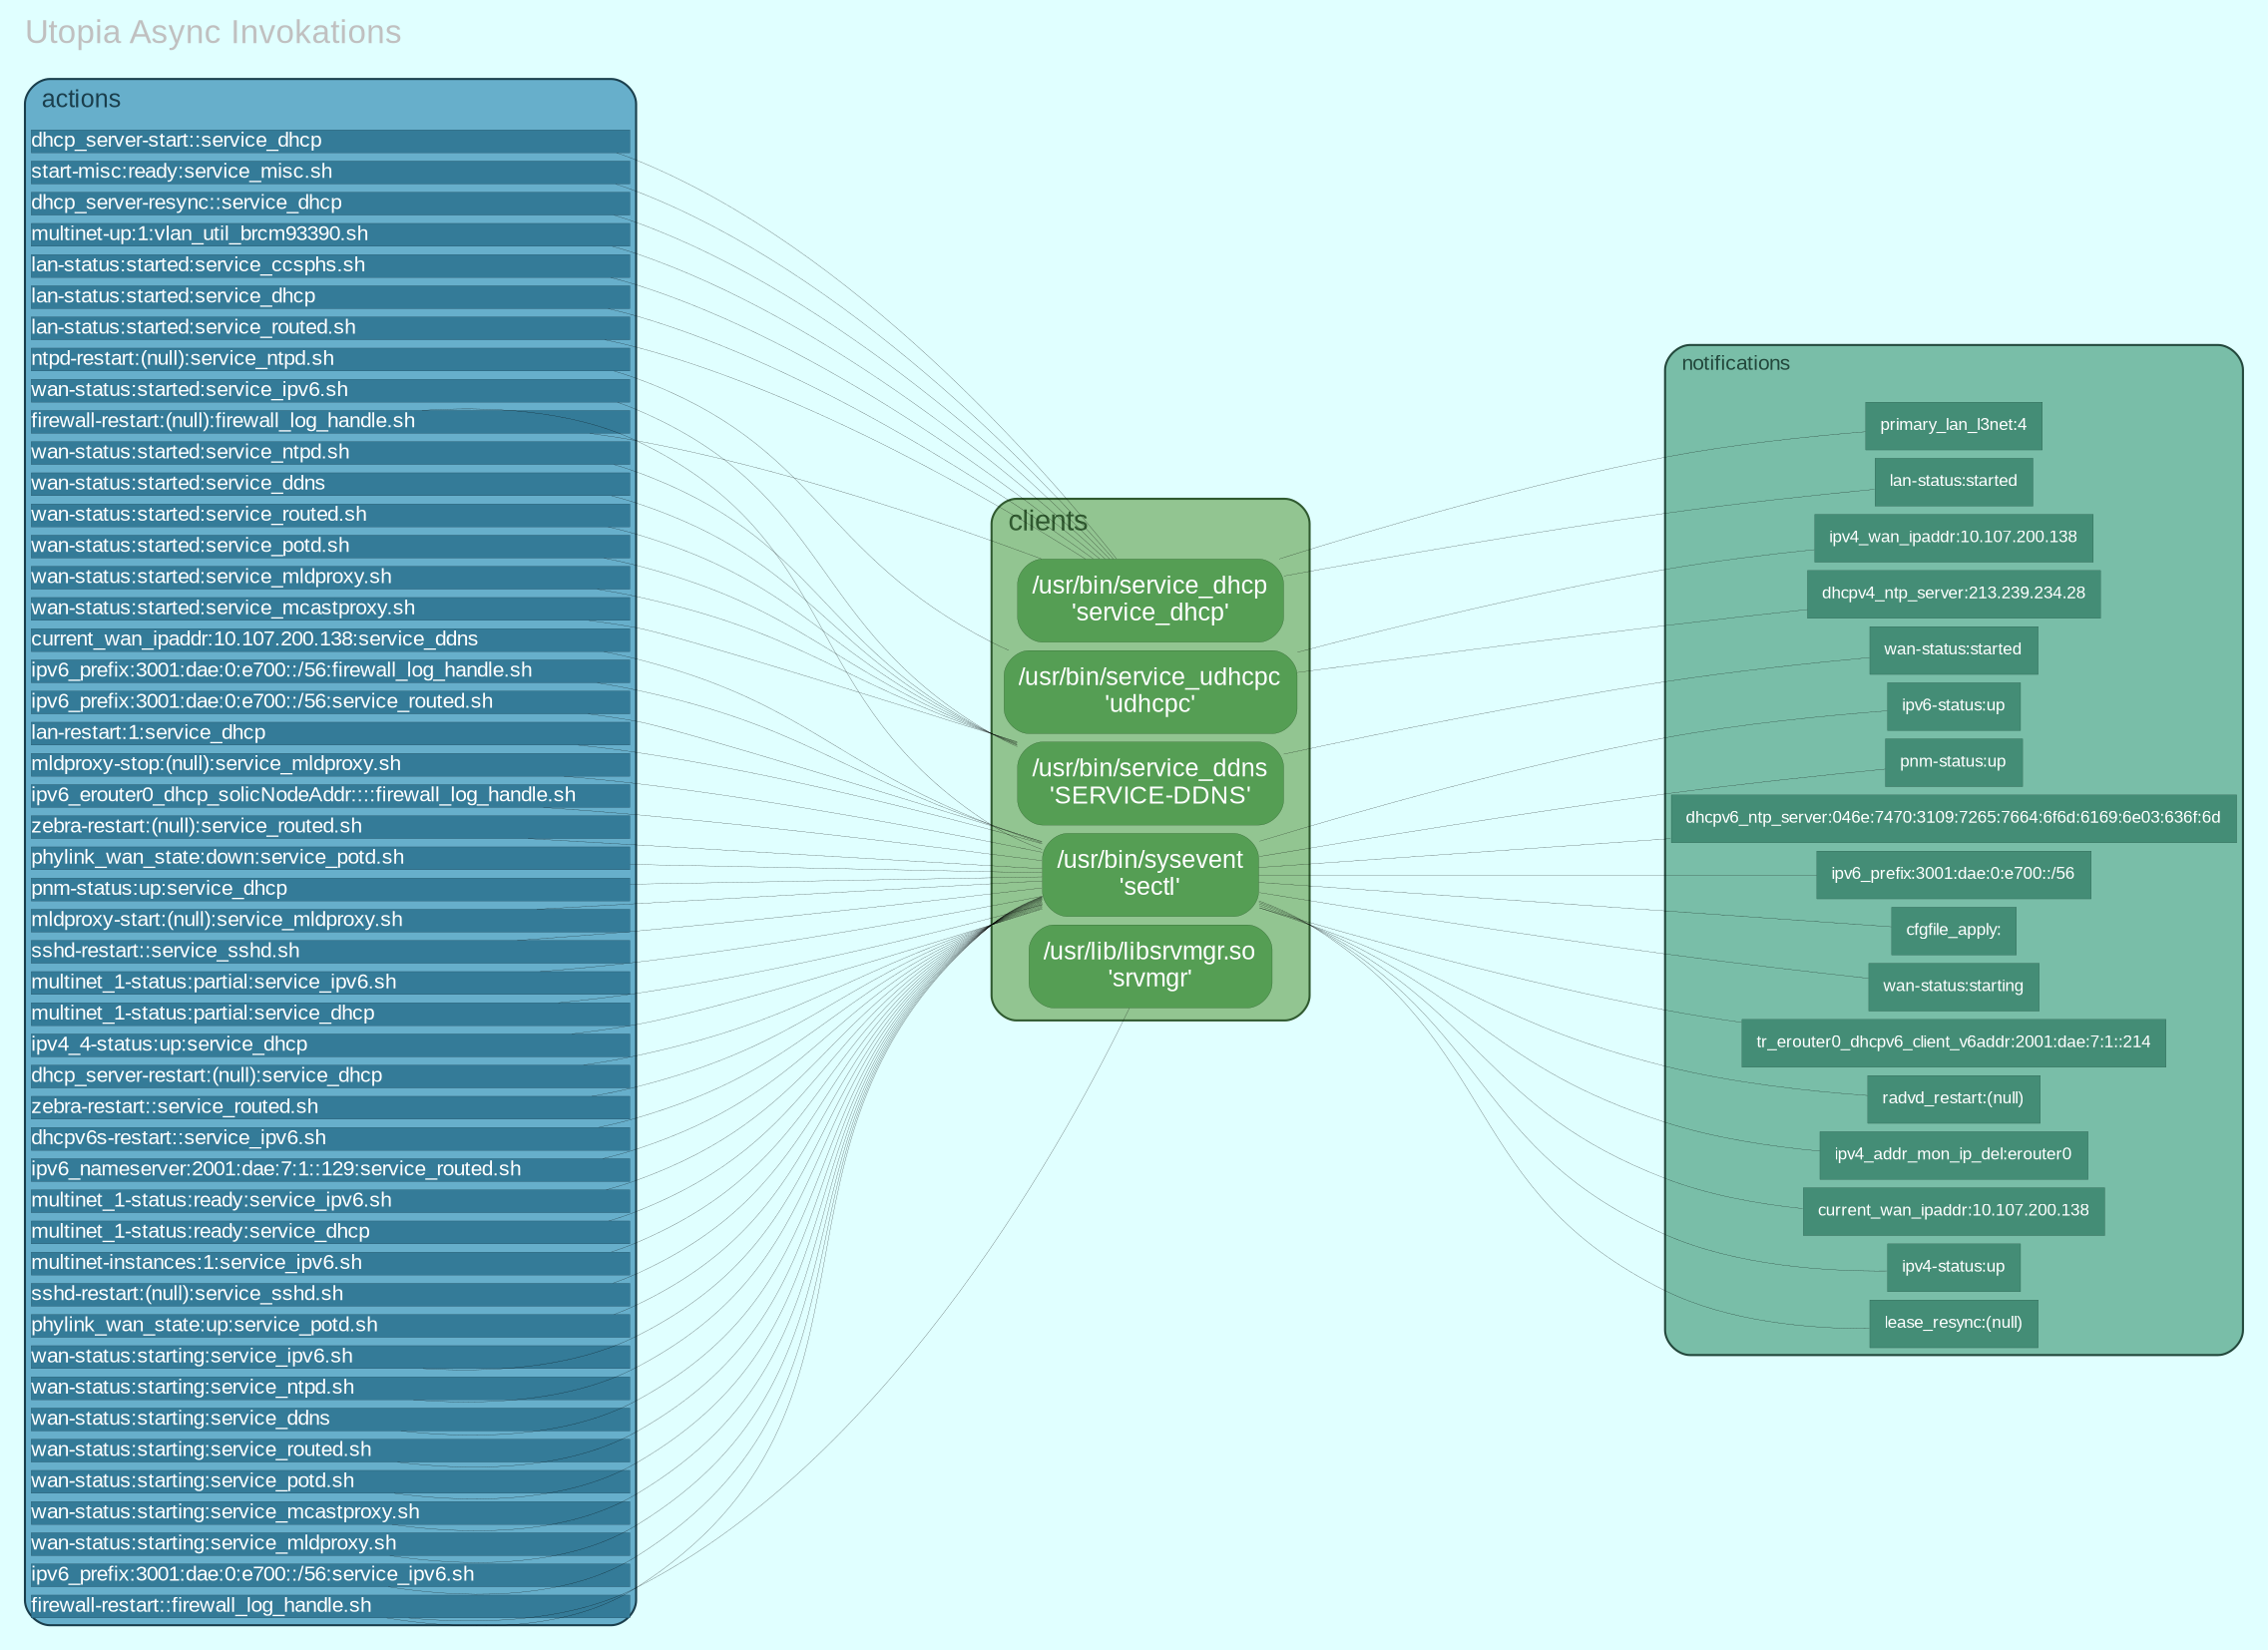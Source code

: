 digraph {
bgcolor=lightcyan
rankdir=LR
nodesep="0.05"
ranksep="2.5"
fontname="Arial"; fontsize=16; fontcolor=grey
label="Utopia Async Invokations"
labelloc=top
labeljust="l"
edge [color=black arrowsize=0.5 penwidth=0.1]
subgraph cluster_f37bd2f66651e7d46f6d38440f2bc5dd {
margin=3;
penwidth=1.0;
fillcolor="#79BEA8";
color="#23483C";
fontcolor="#23483C";
fontsize=10;
node[fontname="Arial" height=0 margin="0.1" penwidth=0.1];
label="notifications\l";
style="filled, rounded";
_fac04ca68a48af91f0290001604a2463 [label="" shape=plaintext style=invisible]
_3c329a067e241f3032cf69849a2c88f7 [label="pnm-status:up\l" fontsize=8 style="filled" width="0" shape="box" fillcolor="#448D76" color="#093426" fontcolor="white" tooltip="" URL=""]
_3c329a067e241f3032cf69849a2c88f7 [label="pnm-status:up\l" fontsize=8 style="filled" width="0" shape="box" fillcolor="#448D76" color="#093426" fontcolor="white" tooltip="" URL=""]
_0e17053ff88d0646b2350cfd848bcee3 [label="primary_lan_l3net:4\l" fontsize=8 style="filled" width="0" shape="box" fillcolor="#448D76" color="#093426" fontcolor="white" tooltip="" URL=""]
_0e17053ff88d0646b2350cfd848bcee3 [label="primary_lan_l3net:4\l" fontsize=8 style="filled" width="0" shape="box" fillcolor="#448D76" color="#093426" fontcolor="white" tooltip="" URL=""]
_b1e5fdb8fa8aa3b5d01f1e6d39594324 [label="lan-status:started\l" fontsize=8 style="filled" width="0" shape="box" fillcolor="#448D76" color="#093426" fontcolor="white" tooltip="" URL=""]
_b1e5fdb8fa8aa3b5d01f1e6d39594324 [label="lan-status:started\l" fontsize=8 style="filled" width="0" shape="box" fillcolor="#448D76" color="#093426" fontcolor="white" tooltip="" URL=""]
_b1e5fdb8fa8aa3b5d01f1e6d39594324 [label="lan-status:started\l" fontsize=8 style="filled" width="0" shape="box" fillcolor="#448D76" color="#093426" fontcolor="white" tooltip="" URL=""]
_b1e5fdb8fa8aa3b5d01f1e6d39594324 [label="lan-status:started\l" fontsize=8 style="filled" width="0" shape="box" fillcolor="#448D76" color="#093426" fontcolor="white" tooltip="" URL=""]
_ac2fa553aedc468ef2ad36b5b6981d0d [label="cfgfile_apply:\l" fontsize=8 style="filled" width="0" shape="box" fillcolor="#448D76" color="#093426" fontcolor="white" tooltip="" URL=""]
_ac2fa553aedc468ef2ad36b5b6981d0d [label="cfgfile_apply:\l" fontsize=8 style="filled" width="0" shape="box" fillcolor="#448D76" color="#093426" fontcolor="white" tooltip="" URL=""]
_e1937a0febe52ea6ca07fad7800ee472 [label="wan-status:starting\l" fontsize=8 style="filled" width="0" shape="box" fillcolor="#448D76" color="#093426" fontcolor="white" tooltip="" URL=""]
_e1937a0febe52ea6ca07fad7800ee472 [label="wan-status:starting\l" fontsize=8 style="filled" width="0" shape="box" fillcolor="#448D76" color="#093426" fontcolor="white" tooltip="" URL=""]
_e1937a0febe52ea6ca07fad7800ee472 [label="wan-status:starting\l" fontsize=8 style="filled" width="0" shape="box" fillcolor="#448D76" color="#093426" fontcolor="white" tooltip="" URL=""]
_e1937a0febe52ea6ca07fad7800ee472 [label="wan-status:starting\l" fontsize=8 style="filled" width="0" shape="box" fillcolor="#448D76" color="#093426" fontcolor="white" tooltip="" URL=""]
_e1937a0febe52ea6ca07fad7800ee472 [label="wan-status:starting\l" fontsize=8 style="filled" width="0" shape="box" fillcolor="#448D76" color="#093426" fontcolor="white" tooltip="" URL=""]
_e1937a0febe52ea6ca07fad7800ee472 [label="wan-status:starting\l" fontsize=8 style="filled" width="0" shape="box" fillcolor="#448D76" color="#093426" fontcolor="white" tooltip="" URL=""]
_1ad9a9480850d67bf7b236b728a671ea [label="ipv4_wan_ipaddr:10.107.200.138\l" fontsize=8 style="filled" width="0" shape="box" fillcolor="#448D76" color="#093426" fontcolor="white" tooltip="" URL=""]
_1ad9a9480850d67bf7b236b728a671ea [label="ipv4_wan_ipaddr:10.107.200.138\l" fontsize=8 style="filled" width="0" shape="box" fillcolor="#448D76" color="#093426" fontcolor="white" tooltip="" URL=""]
_2e50c80fedfea8a646bcc1494fcd6537 [label="dhcpv4_ntp_server:213.239.234.28\l" fontsize=8 style="filled" width="0" shape="box" fillcolor="#448D76" color="#093426" fontcolor="white" tooltip="" URL=""]
_2e50c80fedfea8a646bcc1494fcd6537 [label="dhcpv4_ntp_server:213.239.234.28\l" fontsize=8 style="filled" width="0" shape="box" fillcolor="#448D76" color="#093426" fontcolor="white" tooltip="" URL=""]
_626dde08eb05f6dfd3650a9c294768b2 [label="ipv4_addr_mon_ip_del:erouter0\l" fontsize=8 style="filled" width="0" shape="box" fillcolor="#448D76" color="#093426" fontcolor="white" tooltip="" URL=""]
_626dde08eb05f6dfd3650a9c294768b2 [label="ipv4_addr_mon_ip_del:erouter0\l" fontsize=8 style="filled" width="0" shape="box" fillcolor="#448D76" color="#093426" fontcolor="white" tooltip="" URL=""]
_3393e8ad8b29d4493dabca66b53cec09 [label="current_wan_ipaddr:10.107.200.138\l" fontsize=8 style="filled" width="0" shape="box" fillcolor="#448D76" color="#093426" fontcolor="white" tooltip="" URL=""]
_3393e8ad8b29d4493dabca66b53cec09 [label="current_wan_ipaddr:10.107.200.138\l" fontsize=8 style="filled" width="0" shape="box" fillcolor="#448D76" color="#093426" fontcolor="white" tooltip="" URL=""]
_726099c2e3489213f5b61d3b6687c918 [label="ipv4-status:up\l" fontsize=8 style="filled" width="0" shape="box" fillcolor="#448D76" color="#093426" fontcolor="white" tooltip="" URL=""]
_726099c2e3489213f5b61d3b6687c918 [label="ipv4-status:up\l" fontsize=8 style="filled" width="0" shape="box" fillcolor="#448D76" color="#093426" fontcolor="white" tooltip="" URL=""]
_b353c100c7d9d88b52eb5f35501679d6 [label="wan-status:started\l" fontsize=8 style="filled" width="0" shape="box" fillcolor="#448D76" color="#093426" fontcolor="white" tooltip="" URL=""]
_b353c100c7d9d88b52eb5f35501679d6 [label="wan-status:started\l" fontsize=8 style="filled" width="0" shape="box" fillcolor="#448D76" color="#093426" fontcolor="white" tooltip="" URL=""]
_b353c100c7d9d88b52eb5f35501679d6 [label="wan-status:started\l" fontsize=8 style="filled" width="0" shape="box" fillcolor="#448D76" color="#093426" fontcolor="white" tooltip="" URL=""]
_b353c100c7d9d88b52eb5f35501679d6 [label="wan-status:started\l" fontsize=8 style="filled" width="0" shape="box" fillcolor="#448D76" color="#093426" fontcolor="white" tooltip="" URL=""]
_b353c100c7d9d88b52eb5f35501679d6 [label="wan-status:started\l" fontsize=8 style="filled" width="0" shape="box" fillcolor="#448D76" color="#093426" fontcolor="white" tooltip="" URL=""]
_b353c100c7d9d88b52eb5f35501679d6 [label="wan-status:started\l" fontsize=8 style="filled" width="0" shape="box" fillcolor="#448D76" color="#093426" fontcolor="white" tooltip="" URL=""]
_db7af904130b03562810dff10ef427d9 [label="ipv6-status:up\l" fontsize=8 style="filled" width="0" shape="box" fillcolor="#448D76" color="#093426" fontcolor="white" tooltip="" URL=""]
_db7af904130b03562810dff10ef427d9 [label="ipv6-status:up\l" fontsize=8 style="filled" width="0" shape="box" fillcolor="#448D76" color="#093426" fontcolor="white" tooltip="" URL=""]
_070e1011ea8ab6c9c1315736f24f5ca8 [label="dhcpv6_ntp_server:046e:7470:3109:7265:7664:6f6d:6169:6e03:636f:6d\l" fontsize=8 style="filled" width="0" shape="box" fillcolor="#448D76" color="#093426" fontcolor="white" tooltip="" URL=""]
_070e1011ea8ab6c9c1315736f24f5ca8 [label="dhcpv6_ntp_server:046e:7470:3109:7265:7664:6f6d:6169:6e03:636f:6d\l" fontsize=8 style="filled" width="0" shape="box" fillcolor="#448D76" color="#093426" fontcolor="white" tooltip="" URL=""]
_009dbc3da5a9f121b88b01ded0e8d5de [label="ipv6_prefix:3001:dae:0:e700::/56\l" fontsize=8 style="filled" width="0" shape="box" fillcolor="#448D76" color="#093426" fontcolor="white" tooltip="" URL=""]
_009dbc3da5a9f121b88b01ded0e8d5de [label="ipv6_prefix:3001:dae:0:e700::/56\l" fontsize=8 style="filled" width="0" shape="box" fillcolor="#448D76" color="#093426" fontcolor="white" tooltip="" URL=""]
_d4f0f4b0286e64a50ca5b51855c63e71 [label="tr_erouter0_dhcpv6_client_v6addr:2001:dae:7:1::214\l" fontsize=8 style="filled" width="0" shape="box" fillcolor="#448D76" color="#093426" fontcolor="white" tooltip="" URL=""]
_d4f0f4b0286e64a50ca5b51855c63e71 [label="tr_erouter0_dhcpv6_client_v6addr:2001:dae:7:1::214\l" fontsize=8 style="filled" width="0" shape="box" fillcolor="#448D76" color="#093426" fontcolor="white" tooltip="" URL=""]
_42e8f4113e0d9dae059863857e86027c [label="radvd_restart:(null)\l" fontsize=8 style="filled" width="0" shape="box" fillcolor="#448D76" color="#093426" fontcolor="white" tooltip="" URL=""]
_42e8f4113e0d9dae059863857e86027c [label="radvd_restart:(null)\l" fontsize=8 style="filled" width="0" shape="box" fillcolor="#448D76" color="#093426" fontcolor="white" tooltip="" URL=""]
_eb005f4e735e49f7ee9ad081ce15c349 [label="lease_resync:(null)\l" fontsize=8 style="filled" width="0" shape="box" fillcolor="#448D76" color="#093426" fontcolor="white" tooltip="" URL=""]
_eb005f4e735e49f7ee9ad081ce15c349 [label="lease_resync:(null)\l" fontsize=8 style="filled" width="0" shape="box" fillcolor="#448D76" color="#093426" fontcolor="white" tooltip="" URL=""]
_eb005f4e735e49f7ee9ad081ce15c349 [label="lease_resync:(null)\l" fontsize=8 style="filled" width="0" shape="box" fillcolor="#448D76" color="#093426" fontcolor="white" tooltip="" URL=""]
_eb005f4e735e49f7ee9ad081ce15c349 [label="lease_resync:(null)\l" fontsize=8 style="filled" width="0" shape="box" fillcolor="#448D76" color="#093426" fontcolor="white" tooltip="" URL=""]
_eb005f4e735e49f7ee9ad081ce15c349 [label="lease_resync:(null)\l" fontsize=8 style="filled" width="0" shape="box" fillcolor="#448D76" color="#093426" fontcolor="white" tooltip="" URL=""]
_eb005f4e735e49f7ee9ad081ce15c349 [label="lease_resync:(null)\l" fontsize=8 style="filled" width="0" shape="box" fillcolor="#448D76" color="#093426" fontcolor="white" tooltip="" URL=""]
}
subgraph cluster_fac04ca68a48af91f0290001604a2463 {
margin=6;
penwidth=1.0;
fillcolor="#92C591";
color="#305A30";
fontcolor="#305A30";
fontsize=14;
node[fontname="Arial" height=0 margin="0.1" penwidth=0.1];
label="clients\l";
style="filled, rounded";
_fac04ca68a48af91f0290001604a2463 [label="" shape=plaintext style=invisible]
_5309a5e663f34a4bd54178ec47889544 [label="/usr/bin/sysevent
'sectl'" fontsize=12 style="filled,rounded" width="0" shape="box" fillcolor="#559E54" color="#0A3409" fontcolor="white" tooltip="" URL=""]
_d8b331abc3de4eadb9f080a5a0278e9f [label="/usr/bin/service_dhcp
'service_dhcp'" fontsize=12 style="filled,rounded" width="0" shape="box" fillcolor="#559E54" color="#0A3409" fontcolor="white" tooltip="" URL=""]
_970233f95240248336c896460f8e9f4a [label="/usr/bin/service_udhcpc
'udhcpc'" fontsize=12 style="filled,rounded" width="0" shape="box" fillcolor="#559E54" color="#0A3409" fontcolor="white" tooltip="" URL=""]
_21980215d51c34f409119a0ee393ed45 [label="/usr/bin/service_ddns
'SERVICE-DDNS'" fontsize=12 style="filled,rounded" width="0" shape="box" fillcolor="#559E54" color="#0A3409" fontcolor="white" tooltip="" URL=""]
_5a866a3c20430e95efea4e114b9810aa [label="/usr/lib/libsrvmgr.so
'srvmgr'" fontsize=12 style="filled,rounded" width="0" shape="box" fillcolor="#559E54" color="#0A3409" fontcolor="white" tooltip="" URL=""]
}
subgraph cluster_ebb67a4271abe715344471b0f16321f6 {
margin=3;
penwidth=1.0;
fillcolor="#67AFCB";
color="#1A3E4C";
fontcolor="#1A3E4C";
fontsize=12;
node[fontname="Arial" height=0 margin=0 penwidth=0.1];
label="actions\l";
style="filled,rounded";
_fac04ca68a48af91f0290001604a2463 [label="" shape=plaintext style=invisible]
_193ef799d687ba9b28fde0c62f8f84d3 [label="phylink_wan_state:down:service_potd.sh\l" fontsize=10 style="filled" width="4" shape="box" fillcolor="#347B98" color="#092834" fontcolor="white" tooltip="" URL=""]
_193ef799d687ba9b28fde0c62f8f84d3 [label="phylink_wan_state:down:service_potd.sh\l" fontsize=10 style="filled" width="4" shape="box" fillcolor="#347B98" color="#092834" fontcolor="white" tooltip="" URL=""]
_454972dec10de0a339fbe444a8265b8e [label="pnm-status:up:service_dhcp\l" fontsize=10 style="filled" width="4" shape="box" fillcolor="#347B98" color="#092834" fontcolor="white" tooltip="" URL=""]
_454972dec10de0a339fbe444a8265b8e [label="pnm-status:up:service_dhcp\l" fontsize=10 style="filled" width="4" shape="box" fillcolor="#347B98" color="#092834" fontcolor="white" tooltip="" URL=""]
_4c7faaacdeb9d8c80bbb0abb7b6c7f82 [label="dhcp_server-resync::service_dhcp\l" fontsize=10 style="filled" width="4" shape="box" fillcolor="#347B98" color="#092834" fontcolor="white" tooltip="" URL=""]
_4c7faaacdeb9d8c80bbb0abb7b6c7f82 [label="dhcp_server-resync::service_dhcp\l" fontsize=10 style="filled" width="4" shape="box" fillcolor="#347B98" color="#092834" fontcolor="white" tooltip="" URL=""]
_dcc14764c638189286424af95599416b [label="multinet-up:1:vlan_util_brcm93390.sh\l" fontsize=10 style="filled" width="4" shape="box" fillcolor="#347B98" color="#092834" fontcolor="white" tooltip="" URL=""]
_dcc14764c638189286424af95599416b [label="multinet-up:1:vlan_util_brcm93390.sh\l" fontsize=10 style="filled" width="4" shape="box" fillcolor="#347B98" color="#092834" fontcolor="white" tooltip="" URL=""]
_d1c628af1f12371b9862c7e75b337c0c [label="multinet_1-status:partial:service_ipv6.sh\l" fontsize=10 style="filled" width="4" shape="box" fillcolor="#347B98" color="#092834" fontcolor="white" tooltip="" URL=""]
_d1c628af1f12371b9862c7e75b337c0c [label="multinet_1-status:partial:service_ipv6.sh\l" fontsize=10 style="filled" width="4" shape="box" fillcolor="#347B98" color="#092834" fontcolor="white" tooltip="" URL=""]
_9ab2899d235b9fe78f6b959adb327376 [label="multinet_1-status:partial:service_dhcp\l" fontsize=10 style="filled" width="4" shape="box" fillcolor="#347B98" color="#092834" fontcolor="white" tooltip="" URL=""]
_9ab2899d235b9fe78f6b959adb327376 [label="multinet_1-status:partial:service_dhcp\l" fontsize=10 style="filled" width="4" shape="box" fillcolor="#347B98" color="#092834" fontcolor="white" tooltip="" URL=""]
_242cecb563d04a5a5da77ee3d800ed66 [label="ipv4_4-status:up:service_dhcp\l" fontsize=10 style="filled" width="4" shape="box" fillcolor="#347B98" color="#092834" fontcolor="white" tooltip="" URL=""]
_242cecb563d04a5a5da77ee3d800ed66 [label="ipv4_4-status:up:service_dhcp\l" fontsize=10 style="filled" width="4" shape="box" fillcolor="#347B98" color="#092834" fontcolor="white" tooltip="" URL=""]
_0fee472a6586e28c1eb4291ddeadf7a0 [label="lan-status:started:service_ccsphs.sh\l" fontsize=10 style="filled" width="4" shape="box" fillcolor="#347B98" color="#092834" fontcolor="white" tooltip="" URL=""]
_200eab89582a5148abf9f83149f18b7c [label="lan-status:started:service_dhcp\l" fontsize=10 style="filled" width="4" shape="box" fillcolor="#347B98" color="#092834" fontcolor="white" tooltip="" URL=""]
_f624f7d3e042a43f67b4e21d0f7ef67b [label="lan-status:started:service_routed.sh\l" fontsize=10 style="filled" width="4" shape="box" fillcolor="#347B98" color="#092834" fontcolor="white" tooltip="" URL=""]
_0fee472a6586e28c1eb4291ddeadf7a0 [label="lan-status:started:service_ccsphs.sh\l" fontsize=10 style="filled" width="4" shape="box" fillcolor="#347B98" color="#092834" fontcolor="white" tooltip="" URL=""]
_200eab89582a5148abf9f83149f18b7c [label="lan-status:started:service_dhcp\l" fontsize=10 style="filled" width="4" shape="box" fillcolor="#347B98" color="#092834" fontcolor="white" tooltip="" URL=""]
_f624f7d3e042a43f67b4e21d0f7ef67b [label="lan-status:started:service_routed.sh\l" fontsize=10 style="filled" width="4" shape="box" fillcolor="#347B98" color="#092834" fontcolor="white" tooltip="" URL=""]
_9cdc64eea1d68528b2fc2d6e93c57579 [label="dhcp_server-start::service_dhcp\l" fontsize=10 style="filled" width="4" shape="box" fillcolor="#347B98" color="#092834" fontcolor="white" tooltip="" URL=""]
_9cdc64eea1d68528b2fc2d6e93c57579 [label="dhcp_server-start::service_dhcp\l" fontsize=10 style="filled" width="4" shape="box" fillcolor="#347B98" color="#092834" fontcolor="white" tooltip="" URL=""]
_b708ffc35f0abbc9303f6d63c2d9d5ad [label="multinet_1-status:ready:service_ipv6.sh\l" fontsize=10 style="filled" width="4" shape="box" fillcolor="#347B98" color="#092834" fontcolor="white" tooltip="" URL=""]
_20d3df83d8870db0cf99cf86bd5787e8 [label="multinet_1-status:ready:service_dhcp\l" fontsize=10 style="filled" width="4" shape="box" fillcolor="#347B98" color="#092834" fontcolor="white" tooltip="" URL=""]
_b708ffc35f0abbc9303f6d63c2d9d5ad [label="multinet_1-status:ready:service_ipv6.sh\l" fontsize=10 style="filled" width="4" shape="box" fillcolor="#347B98" color="#092834" fontcolor="white" tooltip="" URL=""]
_20d3df83d8870db0cf99cf86bd5787e8 [label="multinet_1-status:ready:service_dhcp\l" fontsize=10 style="filled" width="4" shape="box" fillcolor="#347B98" color="#092834" fontcolor="white" tooltip="" URL=""]
_9c1f538432ca007c5f148f912fedfdc2 [label="multinet-instances:1:service_ipv6.sh\l" fontsize=10 style="filled" width="4" shape="box" fillcolor="#347B98" color="#092834" fontcolor="white" tooltip="" URL=""]
_9c1f538432ca007c5f148f912fedfdc2 [label="multinet-instances:1:service_ipv6.sh\l" fontsize=10 style="filled" width="4" shape="box" fillcolor="#347B98" color="#092834" fontcolor="white" tooltip="" URL=""]
_9417f520551002424cd845e1a845134a [label="firewall-restart::firewall_log_handle.sh\l" fontsize=10 style="filled" width="4" shape="box" fillcolor="#347B98" color="#092834" fontcolor="white" tooltip="" URL=""]
_9417f520551002424cd845e1a845134a [label="firewall-restart::firewall_log_handle.sh\l" fontsize=10 style="filled" width="4" shape="box" fillcolor="#347B98" color="#092834" fontcolor="white" tooltip="" URL=""]
_72c4d1fc3150ee8126844a5796dbafaa [label="sshd-restart:(null):service_sshd.sh\l" fontsize=10 style="filled" width="4" shape="box" fillcolor="#347B98" color="#092834" fontcolor="white" tooltip="" URL=""]
_72c4d1fc3150ee8126844a5796dbafaa [label="sshd-restart:(null):service_sshd.sh\l" fontsize=10 style="filled" width="4" shape="box" fillcolor="#347B98" color="#092834" fontcolor="white" tooltip="" URL=""]
_c8c8c92b31a3e5bcb3dcb62a0e50f552 [label="phylink_wan_state:up:service_potd.sh\l" fontsize=10 style="filled" width="4" shape="box" fillcolor="#347B98" color="#092834" fontcolor="white" tooltip="" URL=""]
_c8c8c92b31a3e5bcb3dcb62a0e50f552 [label="phylink_wan_state:up:service_potd.sh\l" fontsize=10 style="filled" width="4" shape="box" fillcolor="#347B98" color="#092834" fontcolor="white" tooltip="" URL=""]
_bde9546534fddac83508f8d0fe1bff3b [label="wan-status:starting:service_ipv6.sh\l" fontsize=10 style="filled" width="4" shape="box" fillcolor="#347B98" color="#092834" fontcolor="white" tooltip="" URL=""]
_faa13d298a942f25cb4f3d1b26346e24 [label="wan-status:starting:service_ntpd.sh\l" fontsize=10 style="filled" width="4" shape="box" fillcolor="#347B98" color="#092834" fontcolor="white" tooltip="" URL=""]
_bde9546534fddac83508f8d0fe1bff3b [label="wan-status:starting:service_ipv6.sh\l" fontsize=10 style="filled" width="4" shape="box" fillcolor="#347B98" color="#092834" fontcolor="white" tooltip="" URL=""]
_8f2de62466a4ac6863d1c61497991d2d [label="wan-status:starting:service_ddns\l" fontsize=10 style="filled" width="4" shape="box" fillcolor="#347B98" color="#092834" fontcolor="white" tooltip="" URL=""]
_ab984852639f7febe7006643431a321f [label="wan-status:starting:service_routed.sh\l" fontsize=10 style="filled" width="4" shape="box" fillcolor="#347B98" color="#092834" fontcolor="white" tooltip="" URL=""]
_faa13d298a942f25cb4f3d1b26346e24 [label="wan-status:starting:service_ntpd.sh\l" fontsize=10 style="filled" width="4" shape="box" fillcolor="#347B98" color="#092834" fontcolor="white" tooltip="" URL=""]
_36e7faa32cefac7bc7bf32151223d803 [label="wan-status:starting:service_potd.sh\l" fontsize=10 style="filled" width="4" shape="box" fillcolor="#347B98" color="#092834" fontcolor="white" tooltip="" URL=""]
_8f2de62466a4ac6863d1c61497991d2d [label="wan-status:starting:service_ddns\l" fontsize=10 style="filled" width="4" shape="box" fillcolor="#347B98" color="#092834" fontcolor="white" tooltip="" URL=""]
_ab984852639f7febe7006643431a321f [label="wan-status:starting:service_routed.sh\l" fontsize=10 style="filled" width="4" shape="box" fillcolor="#347B98" color="#092834" fontcolor="white" tooltip="" URL=""]
_36e7faa32cefac7bc7bf32151223d803 [label="wan-status:starting:service_potd.sh\l" fontsize=10 style="filled" width="4" shape="box" fillcolor="#347B98" color="#092834" fontcolor="white" tooltip="" URL=""]
_fc0abf2f3105b7763b2bb03c96e4fe5e [label="wan-status:starting:service_mcastproxy.sh\l" fontsize=10 style="filled" width="4" shape="box" fillcolor="#347B98" color="#092834" fontcolor="white" tooltip="" URL=""]
_b25b96d4fbc498740e34f2c9de07d208 [label="wan-status:starting:service_mldproxy.sh\l" fontsize=10 style="filled" width="4" shape="box" fillcolor="#347B98" color="#092834" fontcolor="white" tooltip="" URL=""]
_fc0abf2f3105b7763b2bb03c96e4fe5e [label="wan-status:starting:service_mcastproxy.sh\l" fontsize=10 style="filled" width="4" shape="box" fillcolor="#347B98" color="#092834" fontcolor="white" tooltip="" URL=""]
_b25b96d4fbc498740e34f2c9de07d208 [label="wan-status:starting:service_mldproxy.sh\l" fontsize=10 style="filled" width="4" shape="box" fillcolor="#347B98" color="#092834" fontcolor="white" tooltip="" URL=""]
_40063e5fdc820f18c595fba620f9ed32 [label="ntpd-restart:(null):service_ntpd.sh\l" fontsize=10 style="filled" width="4" shape="box" fillcolor="#347B98" color="#092834" fontcolor="white" tooltip="" URL=""]
_40063e5fdc820f18c595fba620f9ed32 [label="ntpd-restart:(null):service_ntpd.sh\l" fontsize=10 style="filled" width="4" shape="box" fillcolor="#347B98" color="#092834" fontcolor="white" tooltip="" URL=""]
_00c6de29cfadc1ab7706ce375d52cc4b [label="current_wan_ipaddr:10.107.200.138:service_ddns\l" fontsize=10 style="filled" width="4" shape="box" fillcolor="#347B98" color="#092834" fontcolor="white" tooltip="" URL=""]
_00c6de29cfadc1ab7706ce375d52cc4b [label="current_wan_ipaddr:10.107.200.138:service_ddns\l" fontsize=10 style="filled" width="4" shape="box" fillcolor="#347B98" color="#092834" fontcolor="white" tooltip="" URL=""]
_6ec3c932ef6b9899efb86532c3415dae [label="wan-status:started:service_ipv6.sh\l" fontsize=10 style="filled" width="4" shape="box" fillcolor="#347B98" color="#092834" fontcolor="white" tooltip="" URL=""]
_b8c93d9a1019bf2d1ecc2bdc0689a536 [label="wan-status:started:service_ntpd.sh\l" fontsize=10 style="filled" width="4" shape="box" fillcolor="#347B98" color="#092834" fontcolor="white" tooltip="" URL=""]
_6559c71ce2850ae38b80828cf7224ea3 [label="wan-status:started:service_ddns\l" fontsize=10 style="filled" width="4" shape="box" fillcolor="#347B98" color="#092834" fontcolor="white" tooltip="" URL=""]
_75506224a736be4b9e9578f997048c1e [label="wan-status:started:service_routed.sh\l" fontsize=10 style="filled" width="4" shape="box" fillcolor="#347B98" color="#092834" fontcolor="white" tooltip="" URL=""]
_1e3402d869f7b5e57377217693a1b538 [label="wan-status:started:service_potd.sh\l" fontsize=10 style="filled" width="4" shape="box" fillcolor="#347B98" color="#092834" fontcolor="white" tooltip="" URL=""]
_7233d55fa367194997be5d7ea554b74c [label="wan-status:started:service_mcastproxy.sh\l" fontsize=10 style="filled" width="4" shape="box" fillcolor="#347B98" color="#092834" fontcolor="white" tooltip="" URL=""]
_6ce56b206c040bf717ff515cf38cf513 [label="wan-status:started:service_mldproxy.sh\l" fontsize=10 style="filled" width="4" shape="box" fillcolor="#347B98" color="#092834" fontcolor="white" tooltip="" URL=""]
_6ec3c932ef6b9899efb86532c3415dae [label="wan-status:started:service_ipv6.sh\l" fontsize=10 style="filled" width="4" shape="box" fillcolor="#347B98" color="#092834" fontcolor="white" tooltip="" URL=""]
_b8c93d9a1019bf2d1ecc2bdc0689a536 [label="wan-status:started:service_ntpd.sh\l" fontsize=10 style="filled" width="4" shape="box" fillcolor="#347B98" color="#092834" fontcolor="white" tooltip="" URL=""]
_6559c71ce2850ae38b80828cf7224ea3 [label="wan-status:started:service_ddns\l" fontsize=10 style="filled" width="4" shape="box" fillcolor="#347B98" color="#092834" fontcolor="white" tooltip="" URL=""]
_75506224a736be4b9e9578f997048c1e [label="wan-status:started:service_routed.sh\l" fontsize=10 style="filled" width="4" shape="box" fillcolor="#347B98" color="#092834" fontcolor="white" tooltip="" URL=""]
_1e3402d869f7b5e57377217693a1b538 [label="wan-status:started:service_potd.sh\l" fontsize=10 style="filled" width="4" shape="box" fillcolor="#347B98" color="#092834" fontcolor="white" tooltip="" URL=""]
_7233d55fa367194997be5d7ea554b74c [label="wan-status:started:service_mcastproxy.sh\l" fontsize=10 style="filled" width="4" shape="box" fillcolor="#347B98" color="#092834" fontcolor="white" tooltip="" URL=""]
_6ce56b206c040bf717ff515cf38cf513 [label="wan-status:started:service_mldproxy.sh\l" fontsize=10 style="filled" width="4" shape="box" fillcolor="#347B98" color="#092834" fontcolor="white" tooltip="" URL=""]
_2322863b92bf2896a21577974f764ba1 [label="sshd-restart::service_sshd.sh\l" fontsize=10 style="filled" width="4" shape="box" fillcolor="#347B98" color="#092834" fontcolor="white" tooltip="" URL=""]
_2322863b92bf2896a21577974f764ba1 [label="sshd-restart::service_sshd.sh\l" fontsize=10 style="filled" width="4" shape="box" fillcolor="#347B98" color="#092834" fontcolor="white" tooltip="" URL=""]
_1b440275657296e5da8a702739b3250c [label="dhcp_server-restart:(null):service_dhcp\l" fontsize=10 style="filled" width="4" shape="box" fillcolor="#347B98" color="#092834" fontcolor="white" tooltip="" URL=""]
_1b440275657296e5da8a702739b3250c [label="dhcp_server-restart:(null):service_dhcp\l" fontsize=10 style="filled" width="4" shape="box" fillcolor="#347B98" color="#092834" fontcolor="white" tooltip="" URL=""]
_d1e4a3ece4737e3d580e28f105b6e65e [label="firewall-restart:(null):firewall_log_handle.sh\l" fontsize=10 style="filled" width="4" shape="box" fillcolor="#347B98" color="#092834" fontcolor="white" tooltip="" URL=""]
_d1e4a3ece4737e3d580e28f105b6e65e [label="firewall-restart:(null):firewall_log_handle.sh\l" fontsize=10 style="filled" width="4" shape="box" fillcolor="#347B98" color="#092834" fontcolor="white" tooltip="" URL=""]
_15c872d829eb7e8b526881f517ae55b4 [label="start-misc:ready:service_misc.sh\l" fontsize=10 style="filled" width="4" shape="box" fillcolor="#347B98" color="#092834" fontcolor="white" tooltip="" URL=""]
_15c872d829eb7e8b526881f517ae55b4 [label="start-misc:ready:service_misc.sh\l" fontsize=10 style="filled" width="4" shape="box" fillcolor="#347B98" color="#092834" fontcolor="white" tooltip="" URL=""]
_d1e4a3ece4737e3d580e28f105b6e65e [label="firewall-restart:(null):firewall_log_handle.sh\l" fontsize=10 style="filled" width="4" shape="box" fillcolor="#347B98" color="#092834" fontcolor="white" tooltip="" URL=""]
_d1e4a3ece4737e3d580e28f105b6e65e [label="firewall-restart:(null):firewall_log_handle.sh\l" fontsize=10 style="filled" width="4" shape="box" fillcolor="#347B98" color="#092834" fontcolor="white" tooltip="" URL=""]
_d1e4a3ece4737e3d580e28f105b6e65e [label="firewall-restart:(null):firewall_log_handle.sh\l" fontsize=10 style="filled" width="4" shape="box" fillcolor="#347B98" color="#092834" fontcolor="white" tooltip="" URL=""]
_d1e4a3ece4737e3d580e28f105b6e65e [label="firewall-restart:(null):firewall_log_handle.sh\l" fontsize=10 style="filled" width="4" shape="box" fillcolor="#347B98" color="#092834" fontcolor="white" tooltip="" URL=""]
_8abe19cf398563e06f1693f95503c1ea [label="ipv6_nameserver:2001:dae:7:1::129:service_routed.sh\l" fontsize=10 style="filled" width="4" shape="box" fillcolor="#347B98" color="#092834" fontcolor="white" tooltip="" URL=""]
_8abe19cf398563e06f1693f95503c1ea [label="ipv6_nameserver:2001:dae:7:1::129:service_routed.sh\l" fontsize=10 style="filled" width="4" shape="box" fillcolor="#347B98" color="#092834" fontcolor="white" tooltip="" URL=""]
_7aa9c395e9618217dd38c16d608cd0c0 [label="ipv6_prefix:3001:dae:0:e700::/56:service_ipv6.sh\l" fontsize=10 style="filled" width="4" shape="box" fillcolor="#347B98" color="#092834" fontcolor="white" tooltip="" URL=""]
_7aa9c395e9618217dd38c16d608cd0c0 [label="ipv6_prefix:3001:dae:0:e700::/56:service_ipv6.sh\l" fontsize=10 style="filled" width="4" shape="box" fillcolor="#347B98" color="#092834" fontcolor="white" tooltip="" URL=""]
_8362445d0b5fbf560208bb0d41f21ffe [label="ipv6_prefix:3001:dae:0:e700::/56:firewall_log_handle.sh\l" fontsize=10 style="filled" width="4" shape="box" fillcolor="#347B98" color="#092834" fontcolor="white" tooltip="" URL=""]
_8362445d0b5fbf560208bb0d41f21ffe [label="ipv6_prefix:3001:dae:0:e700::/56:firewall_log_handle.sh\l" fontsize=10 style="filled" width="4" shape="box" fillcolor="#347B98" color="#092834" fontcolor="white" tooltip="" URL=""]
_7904e08df87b0d5ae09ab1efb6ed6634 [label="ipv6_prefix:3001:dae:0:e700::/56:service_routed.sh\l" fontsize=10 style="filled" width="4" shape="box" fillcolor="#347B98" color="#092834" fontcolor="white" tooltip="" URL=""]
_7904e08df87b0d5ae09ab1efb6ed6634 [label="ipv6_prefix:3001:dae:0:e700::/56:service_routed.sh\l" fontsize=10 style="filled" width="4" shape="box" fillcolor="#347B98" color="#092834" fontcolor="white" tooltip="" URL=""]
_37bcda52fcfec91c9dd81b6de531cb04 [label="lan-restart:1:service_dhcp\l" fontsize=10 style="filled" width="4" shape="box" fillcolor="#347B98" color="#092834" fontcolor="white" tooltip="" URL=""]
_37bcda52fcfec91c9dd81b6de531cb04 [label="lan-restart:1:service_dhcp\l" fontsize=10 style="filled" width="4" shape="box" fillcolor="#347B98" color="#092834" fontcolor="white" tooltip="" URL=""]
_0da538c9f640084bbd27c287dc72c7a4 [label="mldproxy-stop:(null):service_mldproxy.sh\l" fontsize=10 style="filled" width="4" shape="box" fillcolor="#347B98" color="#092834" fontcolor="white" tooltip="" URL=""]
_0da538c9f640084bbd27c287dc72c7a4 [label="mldproxy-stop:(null):service_mldproxy.sh\l" fontsize=10 style="filled" width="4" shape="box" fillcolor="#347B98" color="#092834" fontcolor="white" tooltip="" URL=""]
_ada846c2a8f3cd37046839a23bb03f12 [label="ipv6_erouter0_dhcp_solicNodeAddr::::firewall_log_handle.sh\l" fontsize=10 style="filled" width="4" shape="box" fillcolor="#347B98" color="#092834" fontcolor="white" tooltip="" URL=""]
_9417f520551002424cd845e1a845134a [label="firewall-restart::firewall_log_handle.sh\l" fontsize=10 style="filled" width="4" shape="box" fillcolor="#347B98" color="#092834" fontcolor="white" tooltip="" URL=""]
_ada846c2a8f3cd37046839a23bb03f12 [label="ipv6_erouter0_dhcp_solicNodeAddr::::firewall_log_handle.sh\l" fontsize=10 style="filled" width="4" shape="box" fillcolor="#347B98" color="#092834" fontcolor="white" tooltip="" URL=""]
_9417f520551002424cd845e1a845134a [label="firewall-restart::firewall_log_handle.sh\l" fontsize=10 style="filled" width="4" shape="box" fillcolor="#347B98" color="#092834" fontcolor="white" tooltip="" URL=""]
_5213f8e0d39d8bbbf991c1eda259a446 [label="zebra-restart:(null):service_routed.sh\l" fontsize=10 style="filled" width="4" shape="box" fillcolor="#347B98" color="#092834" fontcolor="white" tooltip="" URL=""]
_5213f8e0d39d8bbbf991c1eda259a446 [label="zebra-restart:(null):service_routed.sh\l" fontsize=10 style="filled" width="4" shape="box" fillcolor="#347B98" color="#092834" fontcolor="white" tooltip="" URL=""]
_5213f8e0d39d8bbbf991c1eda259a446 [label="zebra-restart:(null):service_routed.sh\l" fontsize=10 style="filled" width="4" shape="box" fillcolor="#347B98" color="#092834" fontcolor="white" tooltip="" URL=""]
_5213f8e0d39d8bbbf991c1eda259a446 [label="zebra-restart:(null):service_routed.sh\l" fontsize=10 style="filled" width="4" shape="box" fillcolor="#347B98" color="#092834" fontcolor="white" tooltip="" URL=""]
_b7e1e0679b5a052a348070032f06df08 [label="mldproxy-start:(null):service_mldproxy.sh\l" fontsize=10 style="filled" width="4" shape="box" fillcolor="#347B98" color="#092834" fontcolor="white" tooltip="" URL=""]
_b7e1e0679b5a052a348070032f06df08 [label="mldproxy-start:(null):service_mldproxy.sh\l" fontsize=10 style="filled" width="4" shape="box" fillcolor="#347B98" color="#092834" fontcolor="white" tooltip="" URL=""]
_1b440275657296e5da8a702739b3250c [label="dhcp_server-restart:(null):service_dhcp\l" fontsize=10 style="filled" width="4" shape="box" fillcolor="#347B98" color="#092834" fontcolor="white" tooltip="" URL=""]
_1b440275657296e5da8a702739b3250c [label="dhcp_server-restart:(null):service_dhcp\l" fontsize=10 style="filled" width="4" shape="box" fillcolor="#347B98" color="#092834" fontcolor="white" tooltip="" URL=""]
_d1e4a3ece4737e3d580e28f105b6e65e [label="firewall-restart:(null):firewall_log_handle.sh\l" fontsize=10 style="filled" width="4" shape="box" fillcolor="#347B98" color="#092834" fontcolor="white" tooltip="" URL=""]
_d1e4a3ece4737e3d580e28f105b6e65e [label="firewall-restart:(null):firewall_log_handle.sh\l" fontsize=10 style="filled" width="4" shape="box" fillcolor="#347B98" color="#092834" fontcolor="white" tooltip="" URL=""]
_1b440275657296e5da8a702739b3250c [label="dhcp_server-restart:(null):service_dhcp\l" fontsize=10 style="filled" width="4" shape="box" fillcolor="#347B98" color="#092834" fontcolor="white" tooltip="" URL=""]
_1b440275657296e5da8a702739b3250c [label="dhcp_server-restart:(null):service_dhcp\l" fontsize=10 style="filled" width="4" shape="box" fillcolor="#347B98" color="#092834" fontcolor="white" tooltip="" URL=""]
_d1e4a3ece4737e3d580e28f105b6e65e [label="firewall-restart:(null):firewall_log_handle.sh\l" fontsize=10 style="filled" width="4" shape="box" fillcolor="#347B98" color="#092834" fontcolor="white" tooltip="" URL=""]
_d1e4a3ece4737e3d580e28f105b6e65e [label="firewall-restart:(null):firewall_log_handle.sh\l" fontsize=10 style="filled" width="4" shape="box" fillcolor="#347B98" color="#092834" fontcolor="white" tooltip="" URL=""]
_fa30e2b4d0c94b143b35cc458c852fed [label="zebra-restart::service_routed.sh\l" fontsize=10 style="filled" width="4" shape="box" fillcolor="#347B98" color="#092834" fontcolor="white" tooltip="" URL=""]
_fa30e2b4d0c94b143b35cc458c852fed [label="zebra-restart::service_routed.sh\l" fontsize=10 style="filled" width="4" shape="box" fillcolor="#347B98" color="#092834" fontcolor="white" tooltip="" URL=""]
_2b65b9c39cb357edeb509ad464c9a66d [label="dhcpv6s-restart::service_ipv6.sh\l" fontsize=10 style="filled" width="4" shape="box" fillcolor="#347B98" color="#092834" fontcolor="white" tooltip="" URL=""]
_2b65b9c39cb357edeb509ad464c9a66d [label="dhcpv6s-restart::service_ipv6.sh\l" fontsize=10 style="filled" width="4" shape="box" fillcolor="#347B98" color="#092834" fontcolor="white" tooltip="" URL=""]
_fa30e2b4d0c94b143b35cc458c852fed [label="zebra-restart::service_routed.sh\l" fontsize=10 style="filled" width="4" shape="box" fillcolor="#347B98" color="#092834" fontcolor="white" tooltip="" URL=""]
_fa30e2b4d0c94b143b35cc458c852fed [label="zebra-restart::service_routed.sh\l" fontsize=10 style="filled" width="4" shape="box" fillcolor="#347B98" color="#092834" fontcolor="white" tooltip="" URL=""]
}
_5309a5e663f34a4bd54178ec47889544 -> _3c329a067e241f3032cf69849a2c88f7[arrowhead=none];
_d8b331abc3de4eadb9f080a5a0278e9f -> _0e17053ff88d0646b2350cfd848bcee3[arrowhead=none];
_d8b331abc3de4eadb9f080a5a0278e9f -> _b1e5fdb8fa8aa3b5d01f1e6d39594324[arrowhead=none];
_5309a5e663f34a4bd54178ec47889544 -> _ac2fa553aedc468ef2ad36b5b6981d0d[arrowhead=none];
_5309a5e663f34a4bd54178ec47889544 -> _e1937a0febe52ea6ca07fad7800ee472[arrowhead=none];
_970233f95240248336c896460f8e9f4a -> _1ad9a9480850d67bf7b236b728a671ea[arrowhead=none];
_970233f95240248336c896460f8e9f4a -> _2e50c80fedfea8a646bcc1494fcd6537[arrowhead=none];
_5309a5e663f34a4bd54178ec47889544 -> _626dde08eb05f6dfd3650a9c294768b2[arrowhead=none];
_5309a5e663f34a4bd54178ec47889544 -> _3393e8ad8b29d4493dabca66b53cec09[arrowhead=none];
_5309a5e663f34a4bd54178ec47889544 -> _726099c2e3489213f5b61d3b6687c918[arrowhead=none];
_21980215d51c34f409119a0ee393ed45 -> _b353c100c7d9d88b52eb5f35501679d6[arrowhead=none];
_5309a5e663f34a4bd54178ec47889544 -> _db7af904130b03562810dff10ef427d9[arrowhead=none];
_5309a5e663f34a4bd54178ec47889544 -> _070e1011ea8ab6c9c1315736f24f5ca8[arrowhead=none];
_5309a5e663f34a4bd54178ec47889544 -> _009dbc3da5a9f121b88b01ded0e8d5de[arrowhead=none];
_5309a5e663f34a4bd54178ec47889544 -> _d4f0f4b0286e64a50ca5b51855c63e71[arrowhead=none];
_5309a5e663f34a4bd54178ec47889544 -> _42e8f4113e0d9dae059863857e86027c[arrowhead=none];
_5309a5e663f34a4bd54178ec47889544 -> _eb005f4e735e49f7ee9ad081ce15c349[arrowhead=none];
_193ef799d687ba9b28fde0c62f8f84d3 -> _5309a5e663f34a4bd54178ec47889544[arrowhead=none];
_454972dec10de0a339fbe444a8265b8e -> _5309a5e663f34a4bd54178ec47889544[arrowhead=none];
_4c7faaacdeb9d8c80bbb0abb7b6c7f82 -> _d8b331abc3de4eadb9f080a5a0278e9f[arrowhead=none];
_dcc14764c638189286424af95599416b -> _d8b331abc3de4eadb9f080a5a0278e9f[arrowhead=none];
_d1c628af1f12371b9862c7e75b337c0c -> _5309a5e663f34a4bd54178ec47889544[arrowhead=none];
_9ab2899d235b9fe78f6b959adb327376 -> _5309a5e663f34a4bd54178ec47889544[arrowhead=none];
_242cecb563d04a5a5da77ee3d800ed66 -> _5309a5e663f34a4bd54178ec47889544[arrowhead=none];
_0fee472a6586e28c1eb4291ddeadf7a0 -> _d8b331abc3de4eadb9f080a5a0278e9f[arrowhead=none];
_200eab89582a5148abf9f83149f18b7c -> _d8b331abc3de4eadb9f080a5a0278e9f[arrowhead=none];
_f624f7d3e042a43f67b4e21d0f7ef67b -> _d8b331abc3de4eadb9f080a5a0278e9f[arrowhead=none];
_9cdc64eea1d68528b2fc2d6e93c57579 -> _d8b331abc3de4eadb9f080a5a0278e9f[arrowhead=none];
_b708ffc35f0abbc9303f6d63c2d9d5ad -> _5309a5e663f34a4bd54178ec47889544[arrowhead=none];
_20d3df83d8870db0cf99cf86bd5787e8 -> _5309a5e663f34a4bd54178ec47889544[arrowhead=none];
_9c1f538432ca007c5f148f912fedfdc2 -> _5309a5e663f34a4bd54178ec47889544[arrowhead=none];
_9417f520551002424cd845e1a845134a -> _5a866a3c20430e95efea4e114b9810aa[arrowhead=none];
_72c4d1fc3150ee8126844a5796dbafaa -> _5309a5e663f34a4bd54178ec47889544[arrowhead=none];
_c8c8c92b31a3e5bcb3dcb62a0e50f552 -> _5309a5e663f34a4bd54178ec47889544[arrowhead=none];
_bde9546534fddac83508f8d0fe1bff3b -> _5309a5e663f34a4bd54178ec47889544[arrowhead=none];
_faa13d298a942f25cb4f3d1b26346e24 -> _5309a5e663f34a4bd54178ec47889544[arrowhead=none];
_8f2de62466a4ac6863d1c61497991d2d -> _5309a5e663f34a4bd54178ec47889544[arrowhead=none];
_ab984852639f7febe7006643431a321f -> _5309a5e663f34a4bd54178ec47889544[arrowhead=none];
_36e7faa32cefac7bc7bf32151223d803 -> _5309a5e663f34a4bd54178ec47889544[arrowhead=none];
_fc0abf2f3105b7763b2bb03c96e4fe5e -> _5309a5e663f34a4bd54178ec47889544[arrowhead=none];
_b25b96d4fbc498740e34f2c9de07d208 -> _5309a5e663f34a4bd54178ec47889544[arrowhead=none];
_40063e5fdc820f18c595fba620f9ed32 -> _970233f95240248336c896460f8e9f4a[arrowhead=none];
_00c6de29cfadc1ab7706ce375d52cc4b -> _5309a5e663f34a4bd54178ec47889544[arrowhead=none];
_6ec3c932ef6b9899efb86532c3415dae -> _21980215d51c34f409119a0ee393ed45[arrowhead=none];
_b8c93d9a1019bf2d1ecc2bdc0689a536 -> _21980215d51c34f409119a0ee393ed45[arrowhead=none];
_6559c71ce2850ae38b80828cf7224ea3 -> _21980215d51c34f409119a0ee393ed45[arrowhead=none];
_75506224a736be4b9e9578f997048c1e -> _21980215d51c34f409119a0ee393ed45[arrowhead=none];
_1e3402d869f7b5e57377217693a1b538 -> _21980215d51c34f409119a0ee393ed45[arrowhead=none];
_7233d55fa367194997be5d7ea554b74c -> _21980215d51c34f409119a0ee393ed45[arrowhead=none];
_6ce56b206c040bf717ff515cf38cf513 -> _21980215d51c34f409119a0ee393ed45[arrowhead=none];
_2322863b92bf2896a21577974f764ba1 -> _5309a5e663f34a4bd54178ec47889544[arrowhead=none];
_1b440275657296e5da8a702739b3250c -> _5309a5e663f34a4bd54178ec47889544[arrowhead=none];
_d1e4a3ece4737e3d580e28f105b6e65e -> _d8b331abc3de4eadb9f080a5a0278e9f[arrowhead=none];
_15c872d829eb7e8b526881f517ae55b4 -> _d8b331abc3de4eadb9f080a5a0278e9f[arrowhead=none];
_d1e4a3ece4737e3d580e28f105b6e65e -> _5309a5e663f34a4bd54178ec47889544[arrowhead=none];
_8abe19cf398563e06f1693f95503c1ea -> _5309a5e663f34a4bd54178ec47889544[arrowhead=none];
_7aa9c395e9618217dd38c16d608cd0c0 -> _5309a5e663f34a4bd54178ec47889544[arrowhead=none];
_8362445d0b5fbf560208bb0d41f21ffe -> _5309a5e663f34a4bd54178ec47889544[arrowhead=none];
_7904e08df87b0d5ae09ab1efb6ed6634 -> _5309a5e663f34a4bd54178ec47889544[arrowhead=none];
_37bcda52fcfec91c9dd81b6de531cb04 -> _5309a5e663f34a4bd54178ec47889544[arrowhead=none];
_0da538c9f640084bbd27c287dc72c7a4 -> _5309a5e663f34a4bd54178ec47889544[arrowhead=none];
_ada846c2a8f3cd37046839a23bb03f12 -> _5309a5e663f34a4bd54178ec47889544[arrowhead=none];
_9417f520551002424cd845e1a845134a -> _5309a5e663f34a4bd54178ec47889544[arrowhead=none];
_5213f8e0d39d8bbbf991c1eda259a446 -> _5309a5e663f34a4bd54178ec47889544[arrowhead=none];
_b7e1e0679b5a052a348070032f06df08 -> _5309a5e663f34a4bd54178ec47889544[arrowhead=none];
_fa30e2b4d0c94b143b35cc458c852fed -> _5309a5e663f34a4bd54178ec47889544[arrowhead=none];
_2b65b9c39cb357edeb509ad464c9a66d -> _5309a5e663f34a4bd54178ec47889544[arrowhead=none];
}
